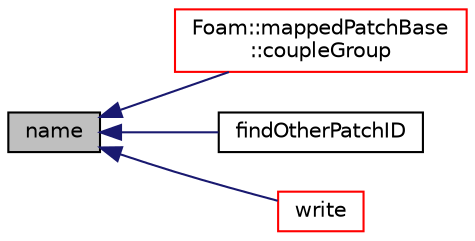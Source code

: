 digraph "name"
{
  bgcolor="transparent";
  edge [fontname="Helvetica",fontsize="10",labelfontname="Helvetica",labelfontsize="10"];
  node [fontname="Helvetica",fontsize="10",shape=record];
  rankdir="LR";
  Node1 [label="name",height=0.2,width=0.4,color="black", fillcolor="grey75", style="filled", fontcolor="black"];
  Node1 -> Node2 [dir="back",color="midnightblue",fontsize="10",style="solid",fontname="Helvetica"];
  Node2 [label="Foam::mappedPatchBase\l::coupleGroup",height=0.2,width=0.4,color="red",URL="$a01450.html#a372eeeb77131d7ff07b2b4916ab6f444",tooltip="PatchGroup (only if NEARESTPATCHFACE) "];
  Node1 -> Node3 [dir="back",color="midnightblue",fontsize="10",style="solid",fontname="Helvetica"];
  Node3 [label="findOtherPatchID",height=0.2,width=0.4,color="black",URL="$a00427.html#a6fdc498df90f9d5a54e8cca4d1cd1b51",tooltip="Find other patch and region. Returns index of patch and sets. "];
  Node1 -> Node4 [dir="back",color="midnightblue",fontsize="10",style="solid",fontname="Helvetica"];
  Node4 [label="write",height=0.2,width=0.4,color="red",URL="$a00427.html#a0941061ad5a26be83b4107d05750ace6",tooltip="Write the data as a dictionary. "];
}
